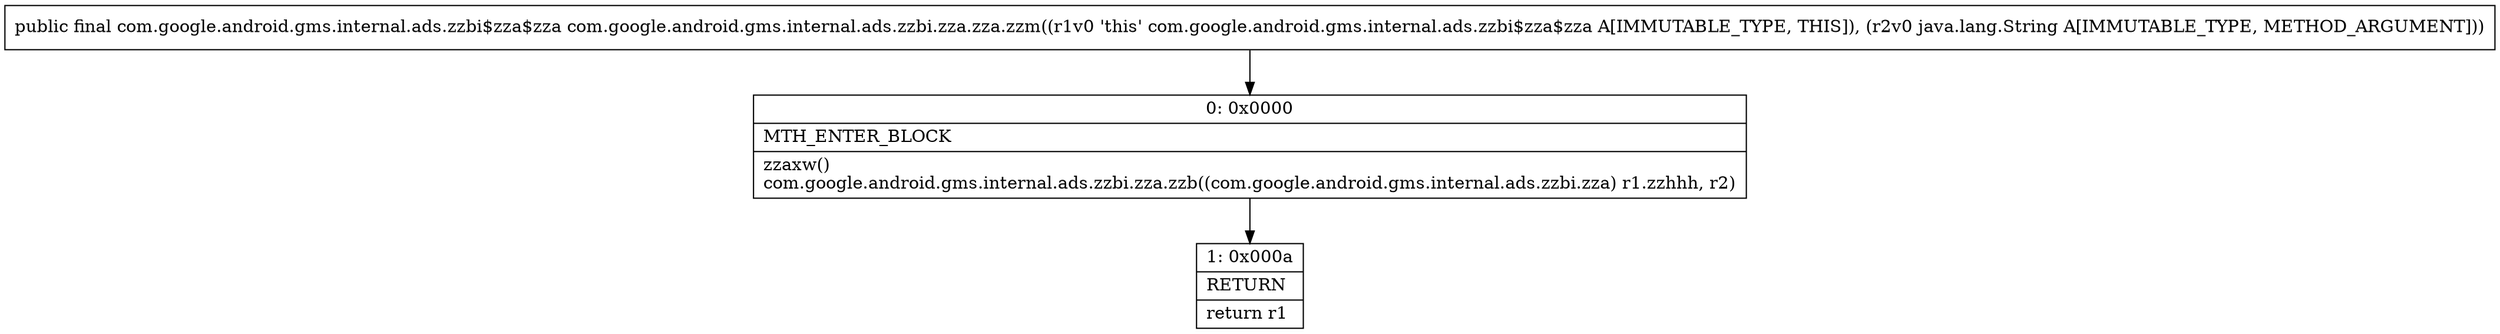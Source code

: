 digraph "CFG forcom.google.android.gms.internal.ads.zzbi.zza.zza.zzm(Ljava\/lang\/String;)Lcom\/google\/android\/gms\/internal\/ads\/zzbi$zza$zza;" {
Node_0 [shape=record,label="{0\:\ 0x0000|MTH_ENTER_BLOCK\l|zzaxw()\lcom.google.android.gms.internal.ads.zzbi.zza.zzb((com.google.android.gms.internal.ads.zzbi.zza) r1.zzhhh, r2)\l}"];
Node_1 [shape=record,label="{1\:\ 0x000a|RETURN\l|return r1\l}"];
MethodNode[shape=record,label="{public final com.google.android.gms.internal.ads.zzbi$zza$zza com.google.android.gms.internal.ads.zzbi.zza.zza.zzm((r1v0 'this' com.google.android.gms.internal.ads.zzbi$zza$zza A[IMMUTABLE_TYPE, THIS]), (r2v0 java.lang.String A[IMMUTABLE_TYPE, METHOD_ARGUMENT])) }"];
MethodNode -> Node_0;
Node_0 -> Node_1;
}

